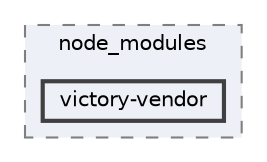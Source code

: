 digraph "C:/Users/arisc/OneDrive/Documents/GitHub/FINAL/EcoEats-Project/node_modules/victory-vendor"
{
 // LATEX_PDF_SIZE
  bgcolor="transparent";
  edge [fontname=Helvetica,fontsize=10,labelfontname=Helvetica,labelfontsize=10];
  node [fontname=Helvetica,fontsize=10,shape=box,height=0.2,width=0.4];
  compound=true
  subgraph clusterdir_5091f2b68170d33f954320199e2fed0a {
    graph [ bgcolor="#edf0f7", pencolor="grey50", label="node_modules", fontname=Helvetica,fontsize=10 style="filled,dashed", URL="dir_5091f2b68170d33f954320199e2fed0a.html",tooltip=""]
  dir_a23eb00f795501ca6b9436fe7925e030 [label="victory-vendor", fillcolor="#edf0f7", color="grey25", style="filled,bold", URL="dir_a23eb00f795501ca6b9436fe7925e030.html",tooltip=""];
  }
}
